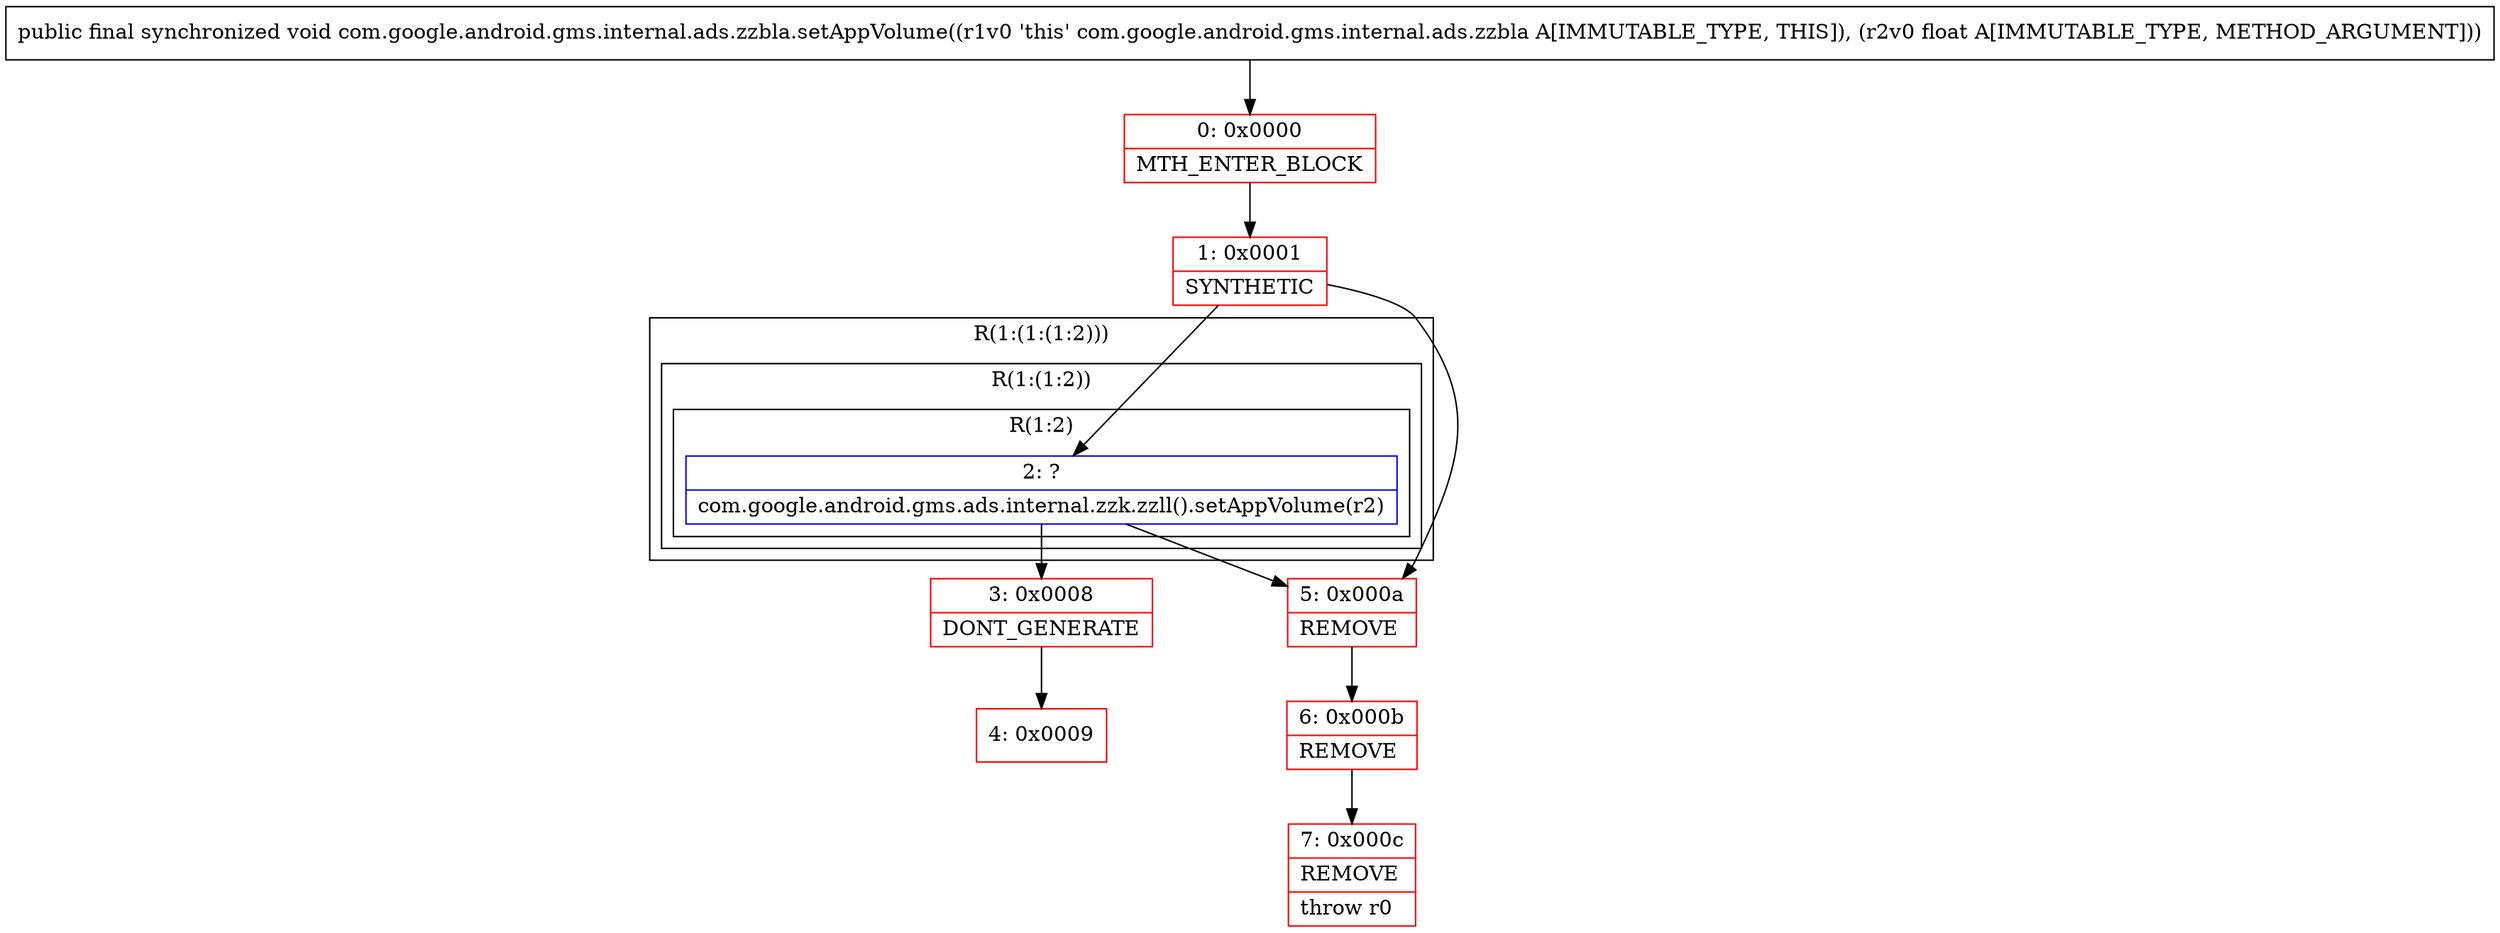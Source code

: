 digraph "CFG forcom.google.android.gms.internal.ads.zzbla.setAppVolume(F)V" {
subgraph cluster_Region_1756054823 {
label = "R(1:(1:(1:2)))";
node [shape=record,color=blue];
subgraph cluster_Region_274364305 {
label = "R(1:(1:2))";
node [shape=record,color=blue];
subgraph cluster_Region_1924629548 {
label = "R(1:2)";
node [shape=record,color=blue];
Node_2 [shape=record,label="{2\:\ ?|com.google.android.gms.ads.internal.zzk.zzll().setAppVolume(r2)\l}"];
}
}
}
Node_0 [shape=record,color=red,label="{0\:\ 0x0000|MTH_ENTER_BLOCK\l}"];
Node_1 [shape=record,color=red,label="{1\:\ 0x0001|SYNTHETIC\l}"];
Node_3 [shape=record,color=red,label="{3\:\ 0x0008|DONT_GENERATE\l}"];
Node_4 [shape=record,color=red,label="{4\:\ 0x0009}"];
Node_5 [shape=record,color=red,label="{5\:\ 0x000a|REMOVE\l}"];
Node_6 [shape=record,color=red,label="{6\:\ 0x000b|REMOVE\l}"];
Node_7 [shape=record,color=red,label="{7\:\ 0x000c|REMOVE\l|throw r0\l}"];
MethodNode[shape=record,label="{public final synchronized void com.google.android.gms.internal.ads.zzbla.setAppVolume((r1v0 'this' com.google.android.gms.internal.ads.zzbla A[IMMUTABLE_TYPE, THIS]), (r2v0 float A[IMMUTABLE_TYPE, METHOD_ARGUMENT])) }"];
MethodNode -> Node_0;
Node_2 -> Node_3;
Node_2 -> Node_5;
Node_0 -> Node_1;
Node_1 -> Node_2;
Node_1 -> Node_5;
Node_3 -> Node_4;
Node_5 -> Node_6;
Node_6 -> Node_7;
}

